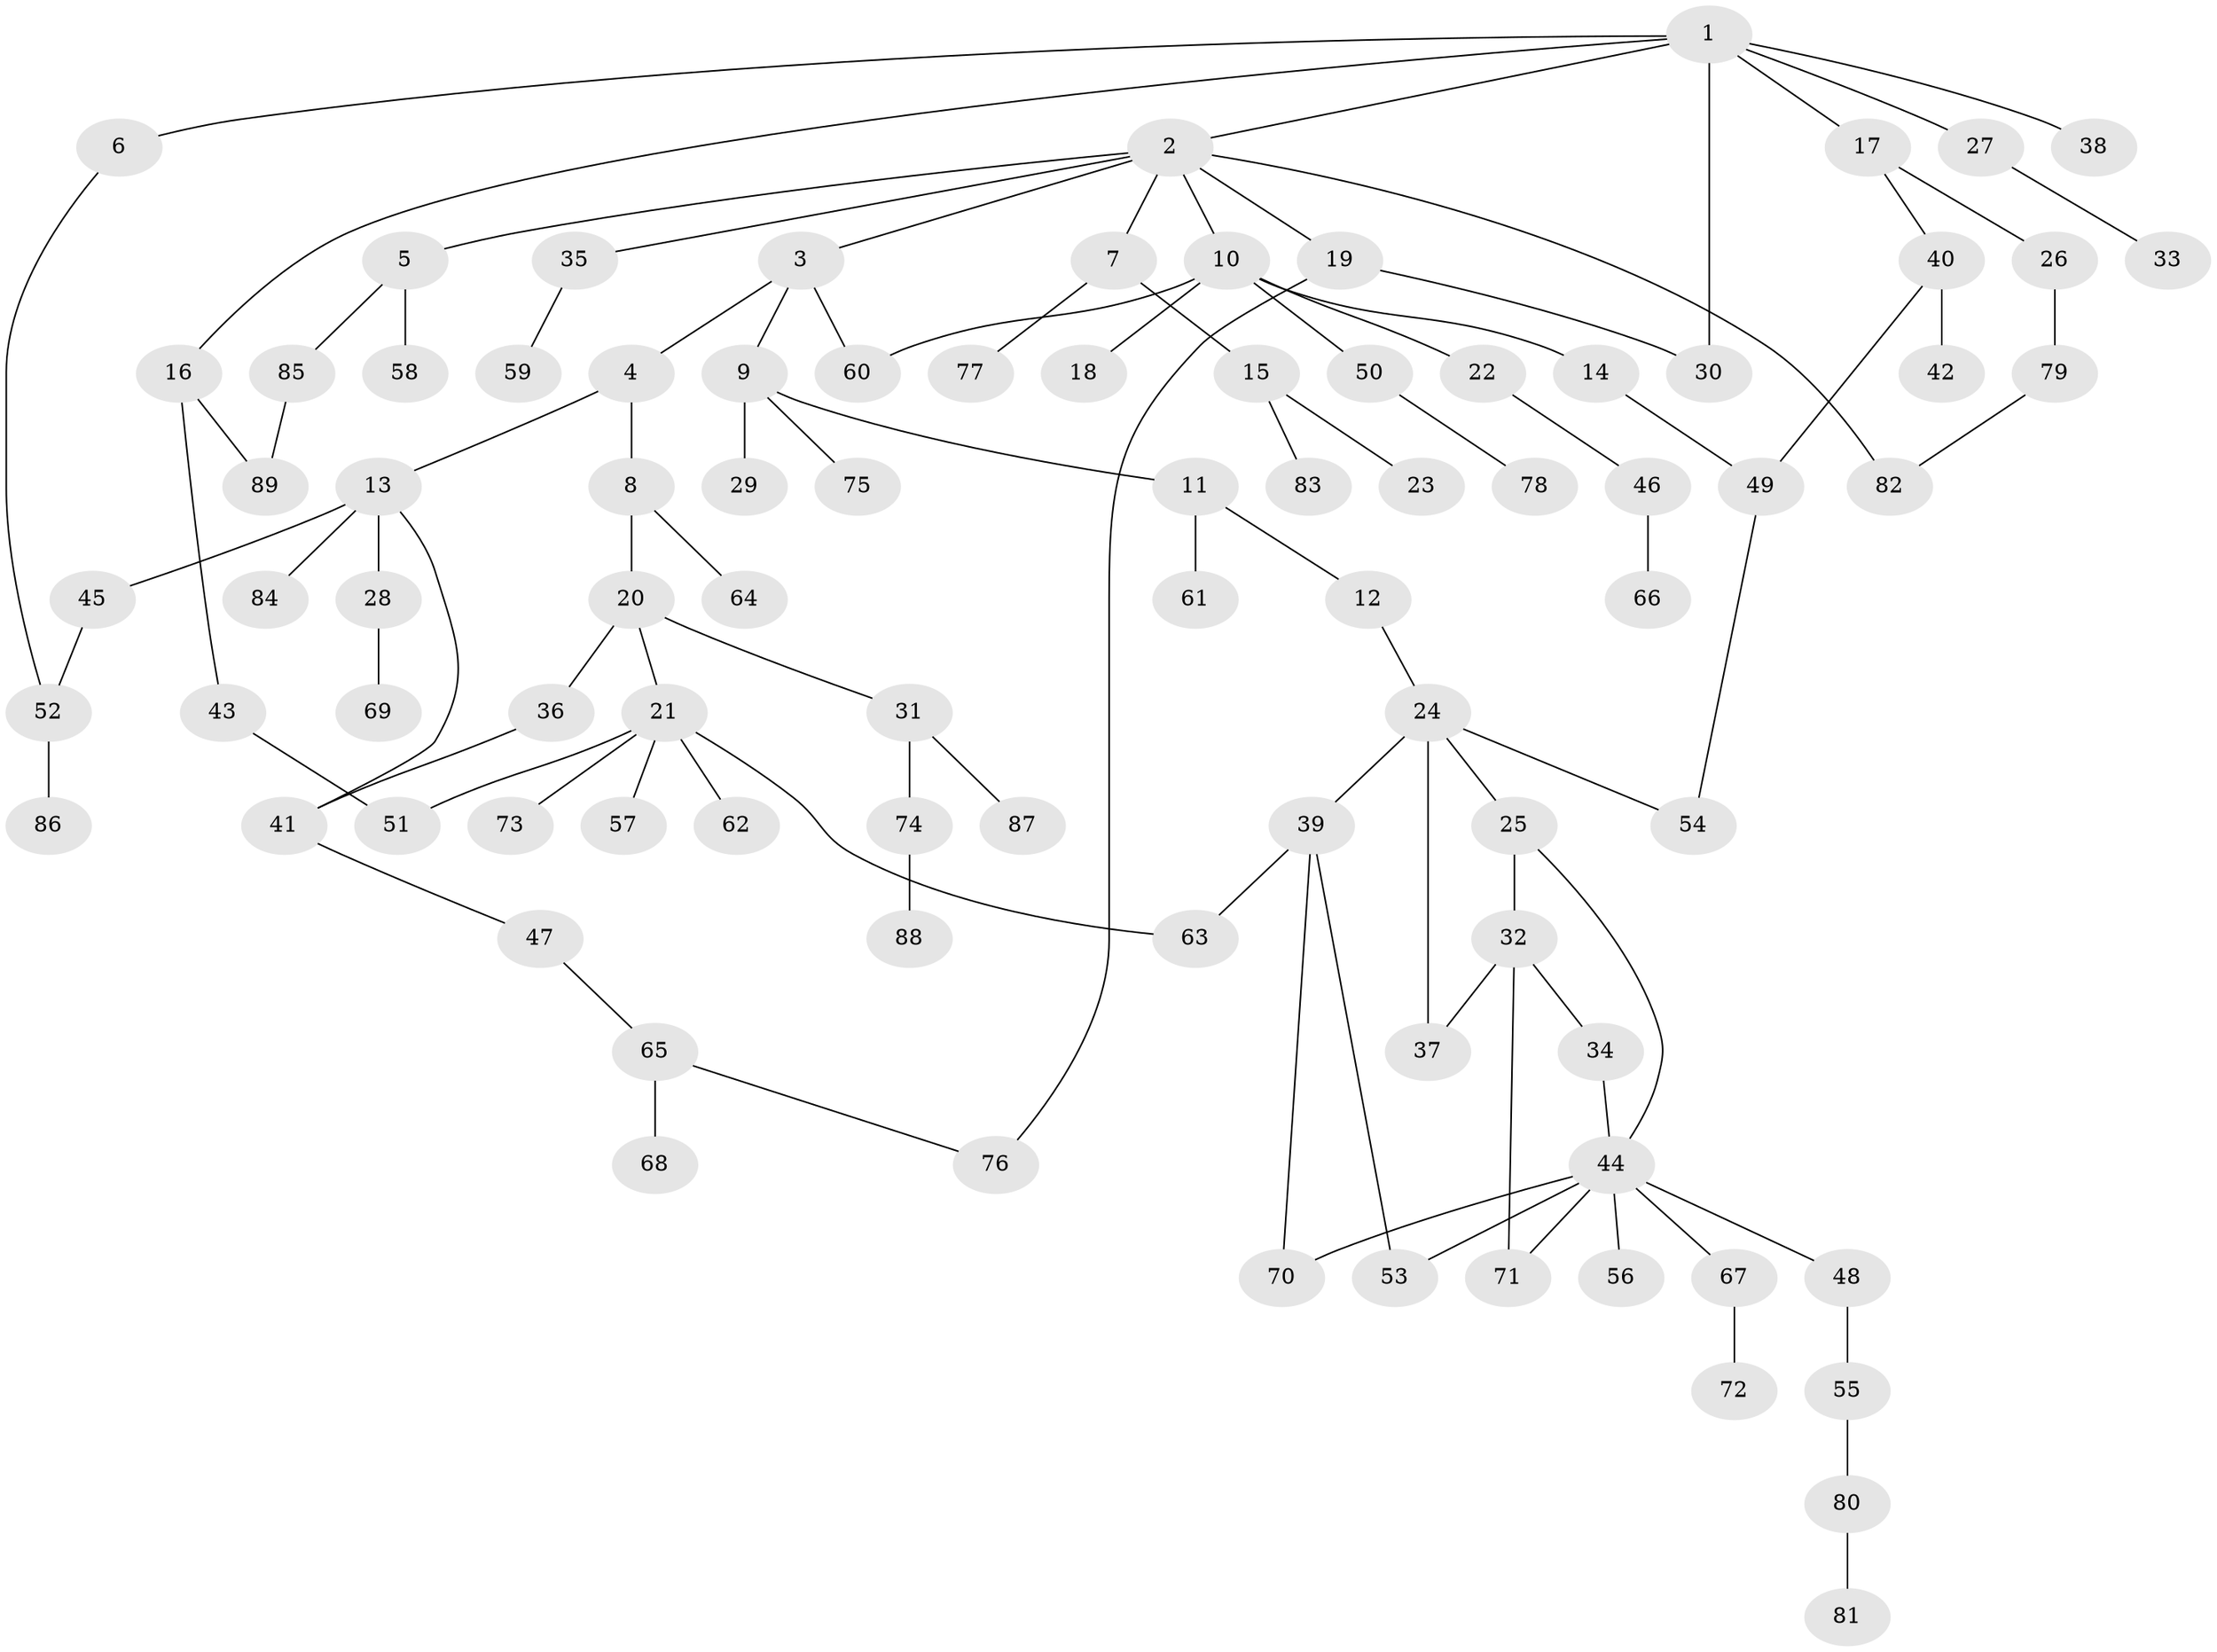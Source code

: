 // Generated by graph-tools (version 1.1) at 2025/10/02/27/25 16:10:53]
// undirected, 89 vertices, 104 edges
graph export_dot {
graph [start="1"]
  node [color=gray90,style=filled];
  1;
  2;
  3;
  4;
  5;
  6;
  7;
  8;
  9;
  10;
  11;
  12;
  13;
  14;
  15;
  16;
  17;
  18;
  19;
  20;
  21;
  22;
  23;
  24;
  25;
  26;
  27;
  28;
  29;
  30;
  31;
  32;
  33;
  34;
  35;
  36;
  37;
  38;
  39;
  40;
  41;
  42;
  43;
  44;
  45;
  46;
  47;
  48;
  49;
  50;
  51;
  52;
  53;
  54;
  55;
  56;
  57;
  58;
  59;
  60;
  61;
  62;
  63;
  64;
  65;
  66;
  67;
  68;
  69;
  70;
  71;
  72;
  73;
  74;
  75;
  76;
  77;
  78;
  79;
  80;
  81;
  82;
  83;
  84;
  85;
  86;
  87;
  88;
  89;
  1 -- 2;
  1 -- 6;
  1 -- 16;
  1 -- 17;
  1 -- 27;
  1 -- 30;
  1 -- 38;
  2 -- 3;
  2 -- 5;
  2 -- 7;
  2 -- 10;
  2 -- 19;
  2 -- 35;
  2 -- 82;
  3 -- 4;
  3 -- 9;
  3 -- 60;
  4 -- 8;
  4 -- 13;
  5 -- 58;
  5 -- 85;
  6 -- 52;
  7 -- 15;
  7 -- 77;
  8 -- 20;
  8 -- 64;
  9 -- 11;
  9 -- 29;
  9 -- 75;
  10 -- 14;
  10 -- 18;
  10 -- 22;
  10 -- 50;
  10 -- 60;
  11 -- 12;
  11 -- 61;
  12 -- 24;
  13 -- 28;
  13 -- 45;
  13 -- 84;
  13 -- 41;
  14 -- 49;
  15 -- 23;
  15 -- 83;
  16 -- 43;
  16 -- 89;
  17 -- 26;
  17 -- 40;
  19 -- 76;
  19 -- 30;
  20 -- 21;
  20 -- 31;
  20 -- 36;
  21 -- 57;
  21 -- 62;
  21 -- 73;
  21 -- 63;
  21 -- 51;
  22 -- 46;
  24 -- 25;
  24 -- 37;
  24 -- 39;
  24 -- 54;
  25 -- 32;
  25 -- 44;
  26 -- 79;
  27 -- 33;
  28 -- 69;
  31 -- 74;
  31 -- 87;
  32 -- 34;
  32 -- 71;
  32 -- 37;
  34 -- 44;
  35 -- 59;
  36 -- 41;
  39 -- 63;
  39 -- 70;
  39 -- 53;
  40 -- 42;
  40 -- 49;
  41 -- 47;
  43 -- 51;
  44 -- 48;
  44 -- 53;
  44 -- 56;
  44 -- 67;
  44 -- 71;
  44 -- 70;
  45 -- 52;
  46 -- 66;
  47 -- 65;
  48 -- 55;
  49 -- 54;
  50 -- 78;
  52 -- 86;
  55 -- 80;
  65 -- 68;
  65 -- 76;
  67 -- 72;
  74 -- 88;
  79 -- 82;
  80 -- 81;
  85 -- 89;
}
